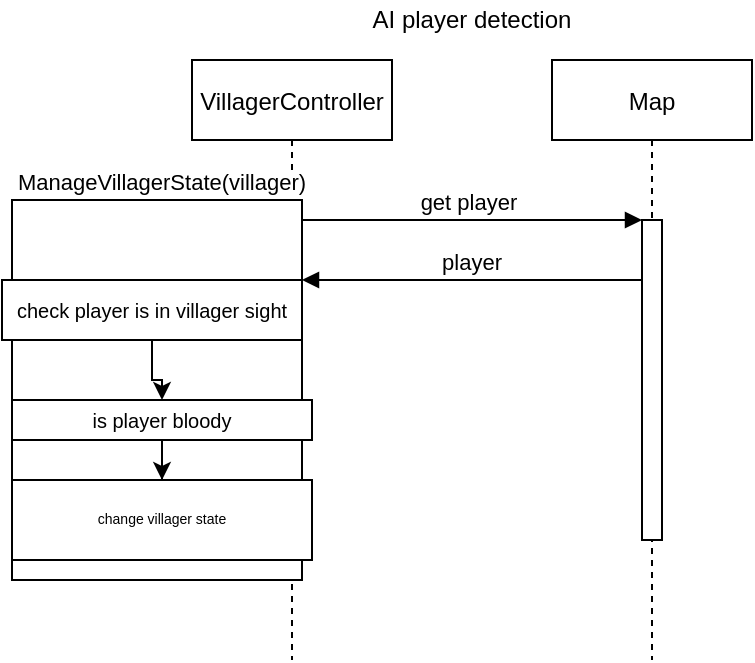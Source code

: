 <mxfile version="13.9.7" type="device"><diagram id="kgpKYQtTHZ0yAKxKKP6v" name="Page-1"><mxGraphModel dx="1422" dy="774" grid="1" gridSize="10" guides="1" tooltips="1" connect="1" arrows="1" fold="1" page="1" pageScale="1" pageWidth="850" pageHeight="1100" math="0" shadow="0"><root><mxCell id="0"/><mxCell id="1" parent="0"/><mxCell id="3nuBFxr9cyL0pnOWT2aG-1" value="VillagerController" style="shape=umlLifeline;perimeter=lifelinePerimeter;container=1;collapsible=0;recursiveResize=0;rounded=0;shadow=0;strokeWidth=1;" parent="1" vertex="1"><mxGeometry x="120" y="80" width="100" height="300" as="geometry"/></mxCell><mxCell id="3nuBFxr9cyL0pnOWT2aG-2" value="" style="points=[];perimeter=orthogonalPerimeter;rounded=0;shadow=0;strokeWidth=1;" parent="3nuBFxr9cyL0pnOWT2aG-1" vertex="1"><mxGeometry x="-90" y="70" width="145" height="190" as="geometry"/></mxCell><mxCell id="3nuBFxr9cyL0pnOWT2aG-3" value="ManageVillagerState(villager)" style="verticalAlign=bottom;startArrow=oval;endArrow=block;startSize=8;shadow=0;strokeWidth=1;" parent="3nuBFxr9cyL0pnOWT2aG-1" target="3nuBFxr9cyL0pnOWT2aG-2" edge="1"><mxGeometry relative="1" as="geometry"><mxPoint x="-15" y="70" as="sourcePoint"/></mxGeometry></mxCell><mxCell id="Lt9heVHUwmQkqbbwt-RB-7" style="edgeStyle=orthogonalEdgeStyle;rounded=0;orthogonalLoop=1;jettySize=auto;html=1;entryX=0.5;entryY=0;entryDx=0;entryDy=0;fontSize=7;" edge="1" parent="3nuBFxr9cyL0pnOWT2aG-1" source="3nuBFxr9cyL0pnOWT2aG-4" target="Lt9heVHUwmQkqbbwt-RB-4"><mxGeometry relative="1" as="geometry"/></mxCell><mxCell id="3nuBFxr9cyL0pnOWT2aG-4" value="check player is in villager sight" style="points=[];perimeter=orthogonalPerimeter;rounded=0;shadow=0;strokeWidth=1;fontSize=10;" parent="3nuBFxr9cyL0pnOWT2aG-1" vertex="1"><mxGeometry x="-95" y="110" width="150" height="30" as="geometry"/></mxCell><mxCell id="Lt9heVHUwmQkqbbwt-RB-8" style="edgeStyle=orthogonalEdgeStyle;rounded=0;orthogonalLoop=1;jettySize=auto;html=1;fontSize=7;" edge="1" parent="3nuBFxr9cyL0pnOWT2aG-1" source="Lt9heVHUwmQkqbbwt-RB-4" target="Lt9heVHUwmQkqbbwt-RB-5"><mxGeometry relative="1" as="geometry"/></mxCell><mxCell id="Lt9heVHUwmQkqbbwt-RB-4" value="is player bloody" style="rounded=0;whiteSpace=wrap;html=1;fontSize=10;" vertex="1" parent="3nuBFxr9cyL0pnOWT2aG-1"><mxGeometry x="-90" y="170" width="150" height="20" as="geometry"/></mxCell><mxCell id="Lt9heVHUwmQkqbbwt-RB-5" value="change villager state" style="rounded=0;whiteSpace=wrap;html=1;fontSize=7;" vertex="1" parent="3nuBFxr9cyL0pnOWT2aG-1"><mxGeometry x="-90" y="210" width="150" height="40" as="geometry"/></mxCell><mxCell id="3nuBFxr9cyL0pnOWT2aG-5" value="Map" style="shape=umlLifeline;perimeter=lifelinePerimeter;container=1;collapsible=0;recursiveResize=0;rounded=0;shadow=0;strokeWidth=1;" parent="1" vertex="1"><mxGeometry x="300" y="80" width="100" height="300" as="geometry"/></mxCell><mxCell id="3nuBFxr9cyL0pnOWT2aG-6" value="" style="points=[];perimeter=orthogonalPerimeter;rounded=0;shadow=0;strokeWidth=1;" parent="3nuBFxr9cyL0pnOWT2aG-5" vertex="1"><mxGeometry x="45" y="80" width="10" height="160" as="geometry"/></mxCell><mxCell id="3nuBFxr9cyL0pnOWT2aG-8" value="get player " style="verticalAlign=bottom;endArrow=block;entryX=0;entryY=0;shadow=0;strokeWidth=1;" parent="1" source="3nuBFxr9cyL0pnOWT2aG-2" target="3nuBFxr9cyL0pnOWT2aG-6" edge="1"><mxGeometry relative="1" as="geometry"><mxPoint x="275" y="160" as="sourcePoint"/></mxGeometry></mxCell><mxCell id="3nuBFxr9cyL0pnOWT2aG-9" value="player" style="verticalAlign=bottom;endArrow=block;entryX=1;entryY=0;shadow=0;strokeWidth=1;" parent="1" source="3nuBFxr9cyL0pnOWT2aG-6" target="3nuBFxr9cyL0pnOWT2aG-4" edge="1"><mxGeometry relative="1" as="geometry"><mxPoint x="240" y="200" as="sourcePoint"/></mxGeometry></mxCell><mxCell id="Lt9heVHUwmQkqbbwt-RB-1" value="AI player detection" style="text;html=1;strokeColor=none;fillColor=none;align=center;verticalAlign=middle;whiteSpace=wrap;rounded=0;" vertex="1" parent="1"><mxGeometry x="120" y="50" width="280" height="20" as="geometry"/></mxCell></root></mxGraphModel></diagram></mxfile>